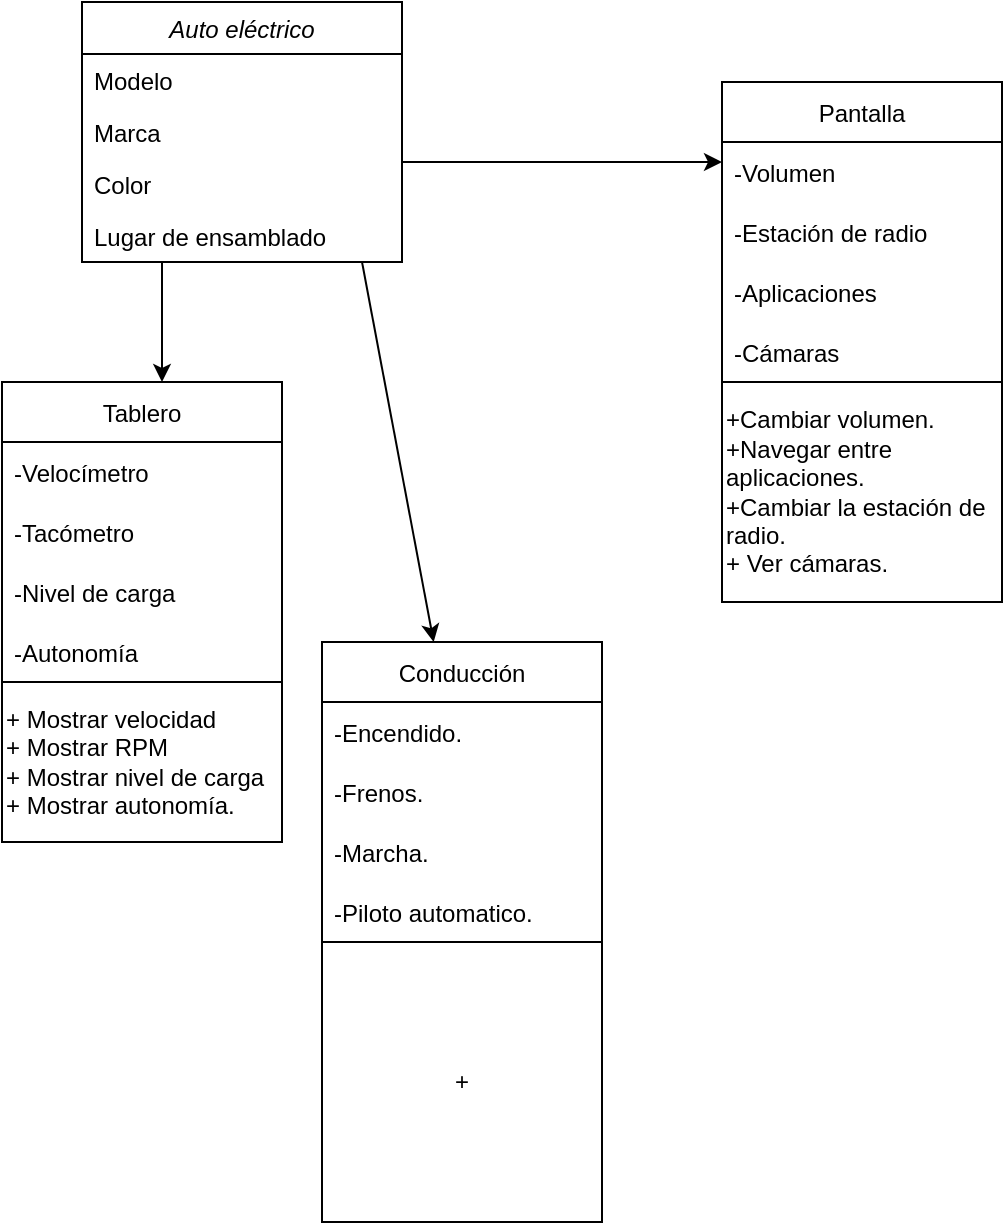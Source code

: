 <mxfile version="15.9.4" type="github">
  <diagram id="C5RBs43oDa-KdzZeNtuy" name="Page-1">
    <mxGraphModel dx="1242" dy="685" grid="1" gridSize="10" guides="1" tooltips="1" connect="1" arrows="1" fold="1" page="1" pageScale="1" pageWidth="827" pageHeight="1169" math="0" shadow="0">
      <root>
        <mxCell id="WIyWlLk6GJQsqaUBKTNV-0" />
        <mxCell id="WIyWlLk6GJQsqaUBKTNV-1" parent="WIyWlLk6GJQsqaUBKTNV-0" />
        <mxCell id="zkfFHV4jXpPFQw0GAbJ--0" value="Auto eléctrico" style="swimlane;fontStyle=2;align=center;verticalAlign=top;childLayout=stackLayout;horizontal=1;startSize=26;horizontalStack=0;resizeParent=1;resizeLast=0;collapsible=1;marginBottom=0;rounded=0;shadow=0;strokeWidth=1;" parent="WIyWlLk6GJQsqaUBKTNV-1" vertex="1">
          <mxGeometry x="40" y="40" width="160" height="130" as="geometry">
            <mxRectangle x="230" y="140" width="160" height="26" as="alternateBounds" />
          </mxGeometry>
        </mxCell>
        <mxCell id="zkfFHV4jXpPFQw0GAbJ--1" value="Modelo" style="text;align=left;verticalAlign=top;spacingLeft=4;spacingRight=4;overflow=hidden;rotatable=0;points=[[0,0.5],[1,0.5]];portConstraint=eastwest;" parent="zkfFHV4jXpPFQw0GAbJ--0" vertex="1">
          <mxGeometry y="26" width="160" height="26" as="geometry" />
        </mxCell>
        <mxCell id="zkfFHV4jXpPFQw0GAbJ--2" value="Marca" style="text;align=left;verticalAlign=top;spacingLeft=4;spacingRight=4;overflow=hidden;rotatable=0;points=[[0,0.5],[1,0.5]];portConstraint=eastwest;rounded=0;shadow=0;html=0;" parent="zkfFHV4jXpPFQw0GAbJ--0" vertex="1">
          <mxGeometry y="52" width="160" height="26" as="geometry" />
        </mxCell>
        <mxCell id="zkfFHV4jXpPFQw0GAbJ--3" value="Color" style="text;align=left;verticalAlign=top;spacingLeft=4;spacingRight=4;overflow=hidden;rotatable=0;points=[[0,0.5],[1,0.5]];portConstraint=eastwest;rounded=0;shadow=0;html=0;" parent="zkfFHV4jXpPFQw0GAbJ--0" vertex="1">
          <mxGeometry y="78" width="160" height="26" as="geometry" />
        </mxCell>
        <mxCell id="FEpcW-uc5lPqEalk6Qxk-1" value="" style="endArrow=classic;html=1;rounded=0;" edge="1" parent="WIyWlLk6GJQsqaUBKTNV-1">
          <mxGeometry width="50" height="50" relative="1" as="geometry">
            <mxPoint x="80" y="170" as="sourcePoint" />
            <mxPoint x="80" y="230" as="targetPoint" />
          </mxGeometry>
        </mxCell>
        <mxCell id="FEpcW-uc5lPqEalk6Qxk-3" value="Tablero" style="swimlane;fontStyle=0;childLayout=stackLayout;horizontal=1;startSize=30;horizontalStack=0;resizeParent=1;resizeParentMax=0;resizeLast=0;collapsible=1;marginBottom=0;" vertex="1" parent="WIyWlLk6GJQsqaUBKTNV-1">
          <mxGeometry y="230" width="140" height="150" as="geometry" />
        </mxCell>
        <mxCell id="FEpcW-uc5lPqEalk6Qxk-4" value="-Velocímetro" style="text;strokeColor=none;fillColor=none;align=left;verticalAlign=middle;spacingLeft=4;spacingRight=4;overflow=hidden;points=[[0,0.5],[1,0.5]];portConstraint=eastwest;rotatable=0;" vertex="1" parent="FEpcW-uc5lPqEalk6Qxk-3">
          <mxGeometry y="30" width="140" height="30" as="geometry" />
        </mxCell>
        <mxCell id="FEpcW-uc5lPqEalk6Qxk-5" value="-Tacómetro" style="text;strokeColor=none;fillColor=none;align=left;verticalAlign=middle;spacingLeft=4;spacingRight=4;overflow=hidden;points=[[0,0.5],[1,0.5]];portConstraint=eastwest;rotatable=0;" vertex="1" parent="FEpcW-uc5lPqEalk6Qxk-3">
          <mxGeometry y="60" width="140" height="30" as="geometry" />
        </mxCell>
        <mxCell id="FEpcW-uc5lPqEalk6Qxk-6" value="-Nivel de carga" style="text;strokeColor=none;fillColor=none;align=left;verticalAlign=middle;spacingLeft=4;spacingRight=4;overflow=hidden;points=[[0,0.5],[1,0.5]];portConstraint=eastwest;rotatable=0;" vertex="1" parent="FEpcW-uc5lPqEalk6Qxk-3">
          <mxGeometry y="90" width="140" height="30" as="geometry" />
        </mxCell>
        <mxCell id="FEpcW-uc5lPqEalk6Qxk-7" value="-Autonomía" style="text;strokeColor=none;fillColor=none;align=left;verticalAlign=middle;spacingLeft=4;spacingRight=4;overflow=hidden;points=[[0,0.5],[1,0.5]];portConstraint=eastwest;rotatable=0;" vertex="1" parent="FEpcW-uc5lPqEalk6Qxk-3">
          <mxGeometry y="120" width="140" height="30" as="geometry" />
        </mxCell>
        <mxCell id="FEpcW-uc5lPqEalk6Qxk-10" value="+ Mostrar velocidad&lt;br&gt;+ Mostrar RPM&lt;br&gt;+ Mostrar nivel de carga&lt;br&gt;+ Mostrar autonomía.&lt;br&gt;&lt;div style=&quot;text-align: justify&quot;&gt;&lt;/div&gt;" style="rounded=0;whiteSpace=wrap;html=1;align=left;" vertex="1" parent="WIyWlLk6GJQsqaUBKTNV-1">
          <mxGeometry y="380" width="140" height="80" as="geometry" />
        </mxCell>
        <mxCell id="FEpcW-uc5lPqEalk6Qxk-11" value="Pantalla" style="swimlane;fontStyle=0;childLayout=stackLayout;horizontal=1;startSize=30;horizontalStack=0;resizeParent=1;resizeParentMax=0;resizeLast=0;collapsible=1;marginBottom=0;" vertex="1" parent="WIyWlLk6GJQsqaUBKTNV-1">
          <mxGeometry x="360" y="80" width="140" height="150" as="geometry" />
        </mxCell>
        <mxCell id="FEpcW-uc5lPqEalk6Qxk-12" value="-Volumen" style="text;strokeColor=none;fillColor=none;align=left;verticalAlign=middle;spacingLeft=4;spacingRight=4;overflow=hidden;points=[[0,0.5],[1,0.5]];portConstraint=eastwest;rotatable=0;" vertex="1" parent="FEpcW-uc5lPqEalk6Qxk-11">
          <mxGeometry y="30" width="140" height="30" as="geometry" />
        </mxCell>
        <mxCell id="FEpcW-uc5lPqEalk6Qxk-13" value="-Estación de radio" style="text;strokeColor=none;fillColor=none;align=left;verticalAlign=middle;spacingLeft=4;spacingRight=4;overflow=hidden;points=[[0,0.5],[1,0.5]];portConstraint=eastwest;rotatable=0;" vertex="1" parent="FEpcW-uc5lPqEalk6Qxk-11">
          <mxGeometry y="60" width="140" height="30" as="geometry" />
        </mxCell>
        <mxCell id="FEpcW-uc5lPqEalk6Qxk-14" value="-Aplicaciones" style="text;strokeColor=none;fillColor=none;align=left;verticalAlign=middle;spacingLeft=4;spacingRight=4;overflow=hidden;points=[[0,0.5],[1,0.5]];portConstraint=eastwest;rotatable=0;" vertex="1" parent="FEpcW-uc5lPqEalk6Qxk-11">
          <mxGeometry y="90" width="140" height="30" as="geometry" />
        </mxCell>
        <mxCell id="FEpcW-uc5lPqEalk6Qxk-19" value="-Cámaras" style="text;strokeColor=none;fillColor=none;align=left;verticalAlign=middle;spacingLeft=4;spacingRight=4;overflow=hidden;points=[[0,0.5],[1,0.5]];portConstraint=eastwest;rotatable=0;" vertex="1" parent="FEpcW-uc5lPqEalk6Qxk-11">
          <mxGeometry y="120" width="140" height="30" as="geometry" />
        </mxCell>
        <mxCell id="FEpcW-uc5lPqEalk6Qxk-18" value="" style="endArrow=classic;html=1;rounded=0;" edge="1" parent="WIyWlLk6GJQsqaUBKTNV-1">
          <mxGeometry width="50" height="50" relative="1" as="geometry">
            <mxPoint x="200" y="120" as="sourcePoint" />
            <mxPoint x="360" y="120" as="targetPoint" />
          </mxGeometry>
        </mxCell>
        <mxCell id="FEpcW-uc5lPqEalk6Qxk-22" value="+Cambiar volumen.&lt;br&gt;+Navegar entre aplicaciones.&lt;br&gt;+Cambiar la estación de radio.&lt;br&gt;+ Ver cámaras." style="rounded=0;whiteSpace=wrap;html=1;align=left;" vertex="1" parent="WIyWlLk6GJQsqaUBKTNV-1">
          <mxGeometry x="360" y="230" width="140" height="110" as="geometry" />
        </mxCell>
        <mxCell id="FEpcW-uc5lPqEalk6Qxk-0" value="Lugar de ensamblado" style="text;align=left;verticalAlign=top;spacingLeft=4;spacingRight=4;overflow=hidden;rotatable=0;points=[[0,0.5],[1,0.5]];portConstraint=eastwest;rounded=0;shadow=0;html=0;" vertex="1" parent="WIyWlLk6GJQsqaUBKTNV-1">
          <mxGeometry x="40" y="144" width="160" height="26" as="geometry" />
        </mxCell>
        <mxCell id="FEpcW-uc5lPqEalk6Qxk-24" value="" style="endArrow=classic;html=1;rounded=0;" edge="1" parent="WIyWlLk6GJQsqaUBKTNV-1" target="FEpcW-uc5lPqEalk6Qxk-25">
          <mxGeometry width="50" height="50" relative="1" as="geometry">
            <mxPoint x="180" y="170" as="sourcePoint" />
            <mxPoint x="180" y="400" as="targetPoint" />
          </mxGeometry>
        </mxCell>
        <mxCell id="FEpcW-uc5lPqEalk6Qxk-25" value="Conducción" style="swimlane;fontStyle=0;childLayout=stackLayout;horizontal=1;startSize=30;horizontalStack=0;resizeParent=1;resizeParentMax=0;resizeLast=0;collapsible=1;marginBottom=0;" vertex="1" parent="WIyWlLk6GJQsqaUBKTNV-1">
          <mxGeometry x="160" y="360" width="140" height="150" as="geometry" />
        </mxCell>
        <mxCell id="FEpcW-uc5lPqEalk6Qxk-26" value="-Encendido." style="text;strokeColor=none;fillColor=none;align=left;verticalAlign=middle;spacingLeft=4;spacingRight=4;overflow=hidden;points=[[0,0.5],[1,0.5]];portConstraint=eastwest;rotatable=0;" vertex="1" parent="FEpcW-uc5lPqEalk6Qxk-25">
          <mxGeometry y="30" width="140" height="30" as="geometry" />
        </mxCell>
        <mxCell id="FEpcW-uc5lPqEalk6Qxk-27" value="-Frenos." style="text;strokeColor=none;fillColor=none;align=left;verticalAlign=middle;spacingLeft=4;spacingRight=4;overflow=hidden;points=[[0,0.5],[1,0.5]];portConstraint=eastwest;rotatable=0;" vertex="1" parent="FEpcW-uc5lPqEalk6Qxk-25">
          <mxGeometry y="60" width="140" height="30" as="geometry" />
        </mxCell>
        <mxCell id="FEpcW-uc5lPqEalk6Qxk-28" value="-Marcha." style="text;strokeColor=none;fillColor=none;align=left;verticalAlign=middle;spacingLeft=4;spacingRight=4;overflow=hidden;points=[[0,0.5],[1,0.5]];portConstraint=eastwest;rotatable=0;" vertex="1" parent="FEpcW-uc5lPqEalk6Qxk-25">
          <mxGeometry y="90" width="140" height="30" as="geometry" />
        </mxCell>
        <mxCell id="FEpcW-uc5lPqEalk6Qxk-29" value="-Piloto automatico." style="text;strokeColor=none;fillColor=none;align=left;verticalAlign=middle;spacingLeft=4;spacingRight=4;overflow=hidden;points=[[0,0.5],[1,0.5]];portConstraint=eastwest;rotatable=0;" vertex="1" parent="FEpcW-uc5lPqEalk6Qxk-25">
          <mxGeometry y="120" width="140" height="30" as="geometry" />
        </mxCell>
        <mxCell id="FEpcW-uc5lPqEalk6Qxk-30" value="+&lt;div style=&quot;text-align: justify&quot;&gt;&lt;/div&gt;" style="rounded=0;whiteSpace=wrap;html=1;" vertex="1" parent="WIyWlLk6GJQsqaUBKTNV-1">
          <mxGeometry x="160" y="510" width="140" height="140" as="geometry" />
        </mxCell>
      </root>
    </mxGraphModel>
  </diagram>
</mxfile>
